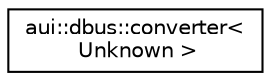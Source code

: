 digraph "Graphical Class Hierarchy"
{
 // LATEX_PDF_SIZE
  edge [fontname="Helvetica",fontsize="10",labelfontname="Helvetica",labelfontsize="10"];
  node [fontname="Helvetica",fontsize="10",shape=record];
  rankdir="LR";
  Node0 [label="aui::dbus::converter\<\l Unknown \>",height=0.2,width=0.4,color="black", fillcolor="white", style="filled",URL="$structaui_1_1dbus_1_1converter_3_01Unknown_01_4.html",tooltip=" "];
}
